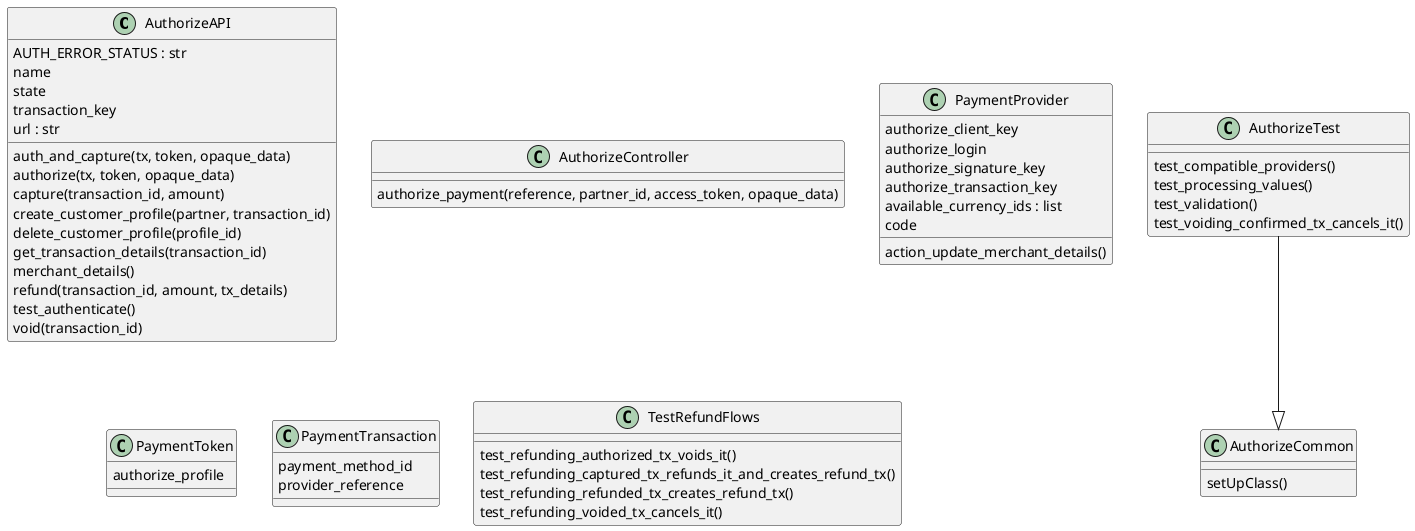 @startuml classes_payment_authorize
set namespaceSeparator none
class "AuthorizeAPI" as odoo_src.odoo.addons.payment_authorize.models.authorize_request.AuthorizeAPI {
  AUTH_ERROR_STATUS : str
  name
  state
  transaction_key
  url : str
  auth_and_capture(tx, token, opaque_data)
  authorize(tx, token, opaque_data)
  capture(transaction_id, amount)
  create_customer_profile(partner, transaction_id)
  delete_customer_profile(profile_id)
  get_transaction_details(transaction_id)
  merchant_details()
  refund(transaction_id, amount, tx_details)
  test_authenticate()
  void(transaction_id)
}
class "AuthorizeCommon" as odoo_src.odoo.addons.payment_authorize.tests.common.AuthorizeCommon {
  setUpClass()
}
class "AuthorizeController" as odoo_src.odoo.addons.payment_authorize.controllers.main.AuthorizeController {
  authorize_payment(reference, partner_id, access_token, opaque_data)
}
class "AuthorizeTest" as odoo_src.odoo.addons.payment_authorize.tests.test_authorize.AuthorizeTest {
  test_compatible_providers()
  test_processing_values()
  test_validation()
  test_voiding_confirmed_tx_cancels_it()
}
class "PaymentProvider" as odoo_src.odoo.addons.payment_authorize.models.payment_provider.PaymentProvider {
  authorize_client_key
  authorize_login
  authorize_signature_key
  authorize_transaction_key
  available_currency_ids : list
  code
  action_update_merchant_details()
}
class "PaymentToken" as odoo_src.odoo.addons.payment_authorize.models.payment_token.PaymentToken {
  authorize_profile
}
class "PaymentTransaction" as odoo_src.odoo.addons.payment_authorize.models.payment_transaction.PaymentTransaction {
  payment_method_id
  provider_reference
}
class "TestRefundFlows" as odoo_src.odoo.addons.payment_authorize.tests.test_refund_flows.TestRefundFlows {
  test_refunding_authorized_tx_voids_it()
  test_refunding_captured_tx_refunds_it_and_creates_refund_tx()
  test_refunding_refunded_tx_creates_refund_tx()
  test_refunding_voided_tx_cancels_it()
}
odoo_src.odoo.addons.payment_authorize.tests.test_authorize.AuthorizeTest --|> odoo_src.odoo.addons.payment_authorize.tests.common.AuthorizeCommon
@enduml
